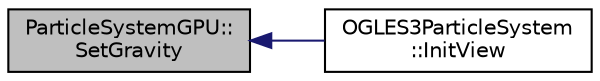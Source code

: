 digraph "ParticleSystemGPU::SetGravity"
{
  edge [fontname="Helvetica",fontsize="10",labelfontname="Helvetica",labelfontsize="10"];
  node [fontname="Helvetica",fontsize="10",shape=record];
  rankdir="LR";
  Node1 [label="ParticleSystemGPU::\lSetGravity",height=0.2,width=0.4,color="black", fillcolor="grey75", style="filled", fontcolor="black"];
  Node1 -> Node2 [dir="back",color="midnightblue",fontsize="10",style="solid"];
  Node2 [label="OGLES3ParticleSystem\l::InitView",height=0.2,width=0.4,color="black", fillcolor="white", style="filled",URL="$class_o_g_l_e_s3_particle_system.html#a4fefc128c2cc672d3b51fe1028a9b7de"];
}
